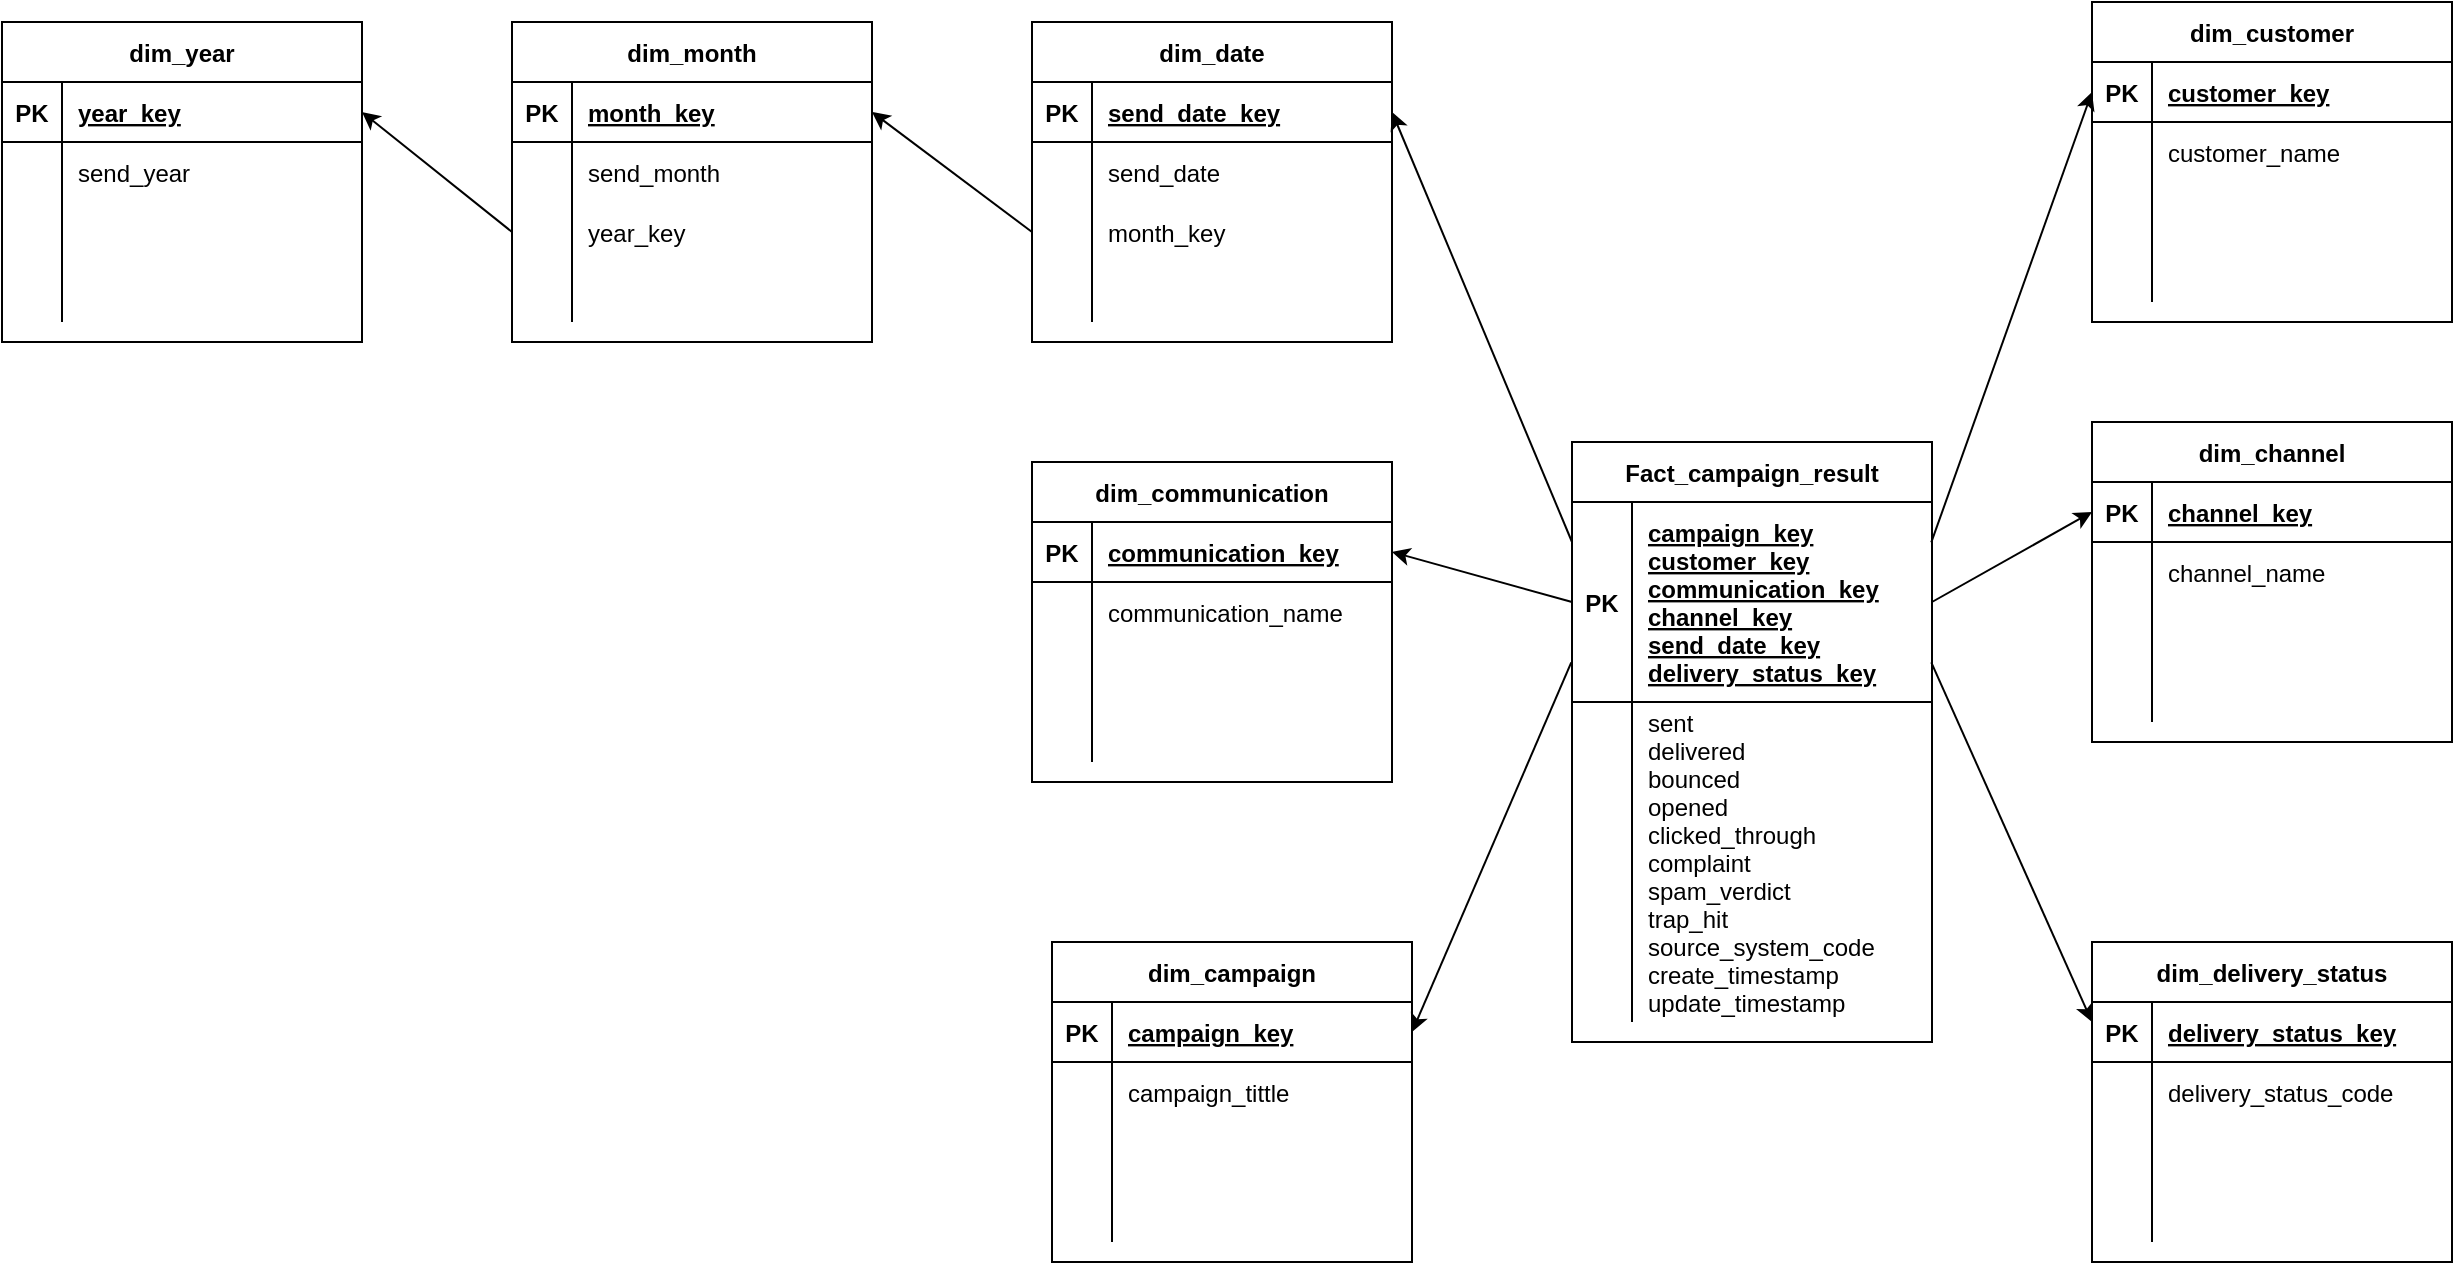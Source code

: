 <mxfile version="14.6.3" type="device"><diagram id="tbFeAeS35j_N3XxkLwVd" name="Page-1"><mxGraphModel dx="2815" dy="1085" grid="1" gridSize="10" guides="1" tooltips="1" connect="1" arrows="1" fold="1" page="1" pageScale="1" pageWidth="850" pageHeight="1100" math="0" shadow="0"><root><mxCell id="0"/><mxCell id="1" parent="0"/><mxCell id="PqcYfyqMK-19fhRuUX5p-1" value="Fact_campaign_result" style="shape=table;startSize=30;container=1;collapsible=1;childLayout=tableLayout;fixedRows=1;rowLines=0;fontStyle=1;align=center;resizeLast=1;" vertex="1" parent="1"><mxGeometry x="360" y="280" width="180" height="300" as="geometry"/></mxCell><mxCell id="PqcYfyqMK-19fhRuUX5p-2" value="" style="shape=partialRectangle;collapsible=0;dropTarget=0;pointerEvents=0;fillColor=none;top=0;left=0;bottom=1;right=0;points=[[0,0.5],[1,0.5]];portConstraint=eastwest;" vertex="1" parent="PqcYfyqMK-19fhRuUX5p-1"><mxGeometry y="30" width="180" height="100" as="geometry"/></mxCell><mxCell id="PqcYfyqMK-19fhRuUX5p-3" value="PK" style="shape=partialRectangle;connectable=0;fillColor=none;top=0;left=0;bottom=0;right=0;fontStyle=1;overflow=hidden;" vertex="1" parent="PqcYfyqMK-19fhRuUX5p-2"><mxGeometry width="30" height="100" as="geometry"/></mxCell><mxCell id="PqcYfyqMK-19fhRuUX5p-4" value="campaign_key&#10;customer_key&#10;communication_key&#10;channel_key&#10;send_date_key&#10;delivery_status_key" style="shape=partialRectangle;connectable=0;fillColor=none;top=0;left=0;bottom=0;right=0;align=left;spacingLeft=6;fontStyle=5;overflow=hidden;" vertex="1" parent="PqcYfyqMK-19fhRuUX5p-2"><mxGeometry x="30" width="150" height="100" as="geometry"/></mxCell><mxCell id="PqcYfyqMK-19fhRuUX5p-5" value="" style="shape=partialRectangle;collapsible=0;dropTarget=0;pointerEvents=0;fillColor=none;top=0;left=0;bottom=0;right=0;points=[[0,0.5],[1,0.5]];portConstraint=eastwest;" vertex="1" parent="PqcYfyqMK-19fhRuUX5p-1"><mxGeometry y="130" width="180" height="160" as="geometry"/></mxCell><mxCell id="PqcYfyqMK-19fhRuUX5p-6" value="" style="shape=partialRectangle;connectable=0;fillColor=none;top=0;left=0;bottom=0;right=0;editable=1;overflow=hidden;" vertex="1" parent="PqcYfyqMK-19fhRuUX5p-5"><mxGeometry width="30" height="160" as="geometry"/></mxCell><mxCell id="PqcYfyqMK-19fhRuUX5p-7" value="sent&#10;delivered&#10;bounced&#10;opened&#10;clicked_through&#10;complaint&#10;spam_verdict&#10;trap_hit&#10;source_system_code&#10;create_timestamp&#10;update_timestamp" style="shape=partialRectangle;connectable=0;fillColor=none;top=0;left=0;bottom=0;right=0;align=left;spacingLeft=6;overflow=hidden;" vertex="1" parent="PqcYfyqMK-19fhRuUX5p-5"><mxGeometry x="30" width="150" height="160" as="geometry"/></mxCell><mxCell id="PqcYfyqMK-19fhRuUX5p-14" value="dim_date" style="shape=table;startSize=30;container=1;collapsible=1;childLayout=tableLayout;fixedRows=1;rowLines=0;fontStyle=1;align=center;resizeLast=1;" vertex="1" parent="1"><mxGeometry x="90" y="70" width="180" height="160" as="geometry"/></mxCell><mxCell id="PqcYfyqMK-19fhRuUX5p-15" value="" style="shape=partialRectangle;collapsible=0;dropTarget=0;pointerEvents=0;fillColor=none;top=0;left=0;bottom=1;right=0;points=[[0,0.5],[1,0.5]];portConstraint=eastwest;" vertex="1" parent="PqcYfyqMK-19fhRuUX5p-14"><mxGeometry y="30" width="180" height="30" as="geometry"/></mxCell><mxCell id="PqcYfyqMK-19fhRuUX5p-16" value="PK" style="shape=partialRectangle;connectable=0;fillColor=none;top=0;left=0;bottom=0;right=0;fontStyle=1;overflow=hidden;" vertex="1" parent="PqcYfyqMK-19fhRuUX5p-15"><mxGeometry width="30" height="30" as="geometry"/></mxCell><mxCell id="PqcYfyqMK-19fhRuUX5p-17" value="send_date_key" style="shape=partialRectangle;connectable=0;fillColor=none;top=0;left=0;bottom=0;right=0;align=left;spacingLeft=6;fontStyle=5;overflow=hidden;" vertex="1" parent="PqcYfyqMK-19fhRuUX5p-15"><mxGeometry x="30" width="150" height="30" as="geometry"/></mxCell><mxCell id="PqcYfyqMK-19fhRuUX5p-18" value="" style="shape=partialRectangle;collapsible=0;dropTarget=0;pointerEvents=0;fillColor=none;top=0;left=0;bottom=0;right=0;points=[[0,0.5],[1,0.5]];portConstraint=eastwest;" vertex="1" parent="PqcYfyqMK-19fhRuUX5p-14"><mxGeometry y="60" width="180" height="30" as="geometry"/></mxCell><mxCell id="PqcYfyqMK-19fhRuUX5p-19" value="" style="shape=partialRectangle;connectable=0;fillColor=none;top=0;left=0;bottom=0;right=0;editable=1;overflow=hidden;" vertex="1" parent="PqcYfyqMK-19fhRuUX5p-18"><mxGeometry width="30" height="30" as="geometry"/></mxCell><mxCell id="PqcYfyqMK-19fhRuUX5p-20" value="send_date" style="shape=partialRectangle;connectable=0;fillColor=none;top=0;left=0;bottom=0;right=0;align=left;spacingLeft=6;overflow=hidden;" vertex="1" parent="PqcYfyqMK-19fhRuUX5p-18"><mxGeometry x="30" width="150" height="30" as="geometry"/></mxCell><mxCell id="PqcYfyqMK-19fhRuUX5p-21" value="" style="shape=partialRectangle;collapsible=0;dropTarget=0;pointerEvents=0;fillColor=none;top=0;left=0;bottom=0;right=0;points=[[0,0.5],[1,0.5]];portConstraint=eastwest;" vertex="1" parent="PqcYfyqMK-19fhRuUX5p-14"><mxGeometry y="90" width="180" height="30" as="geometry"/></mxCell><mxCell id="PqcYfyqMK-19fhRuUX5p-22" value="" style="shape=partialRectangle;connectable=0;fillColor=none;top=0;left=0;bottom=0;right=0;editable=1;overflow=hidden;" vertex="1" parent="PqcYfyqMK-19fhRuUX5p-21"><mxGeometry width="30" height="30" as="geometry"/></mxCell><mxCell id="PqcYfyqMK-19fhRuUX5p-23" value="month_key" style="shape=partialRectangle;connectable=0;fillColor=none;top=0;left=0;bottom=0;right=0;align=left;spacingLeft=6;overflow=hidden;" vertex="1" parent="PqcYfyqMK-19fhRuUX5p-21"><mxGeometry x="30" width="150" height="30" as="geometry"/></mxCell><mxCell id="PqcYfyqMK-19fhRuUX5p-24" value="" style="shape=partialRectangle;collapsible=0;dropTarget=0;pointerEvents=0;fillColor=none;top=0;left=0;bottom=0;right=0;points=[[0,0.5],[1,0.5]];portConstraint=eastwest;" vertex="1" parent="PqcYfyqMK-19fhRuUX5p-14"><mxGeometry y="120" width="180" height="30" as="geometry"/></mxCell><mxCell id="PqcYfyqMK-19fhRuUX5p-25" value="" style="shape=partialRectangle;connectable=0;fillColor=none;top=0;left=0;bottom=0;right=0;editable=1;overflow=hidden;" vertex="1" parent="PqcYfyqMK-19fhRuUX5p-24"><mxGeometry width="30" height="30" as="geometry"/></mxCell><mxCell id="PqcYfyqMK-19fhRuUX5p-26" value="" style="shape=partialRectangle;connectable=0;fillColor=none;top=0;left=0;bottom=0;right=0;align=left;spacingLeft=6;overflow=hidden;" vertex="1" parent="PqcYfyqMK-19fhRuUX5p-24"><mxGeometry x="30" width="150" height="30" as="geometry"/></mxCell><mxCell id="PqcYfyqMK-19fhRuUX5p-27" value="dim_communication" style="shape=table;startSize=30;container=1;collapsible=1;childLayout=tableLayout;fixedRows=1;rowLines=0;fontStyle=1;align=center;resizeLast=1;" vertex="1" parent="1"><mxGeometry x="90" y="290" width="180" height="160" as="geometry"/></mxCell><mxCell id="PqcYfyqMK-19fhRuUX5p-28" value="" style="shape=partialRectangle;collapsible=0;dropTarget=0;pointerEvents=0;fillColor=none;top=0;left=0;bottom=1;right=0;points=[[0,0.5],[1,0.5]];portConstraint=eastwest;" vertex="1" parent="PqcYfyqMK-19fhRuUX5p-27"><mxGeometry y="30" width="180" height="30" as="geometry"/></mxCell><mxCell id="PqcYfyqMK-19fhRuUX5p-29" value="PK" style="shape=partialRectangle;connectable=0;fillColor=none;top=0;left=0;bottom=0;right=0;fontStyle=1;overflow=hidden;" vertex="1" parent="PqcYfyqMK-19fhRuUX5p-28"><mxGeometry width="30" height="30" as="geometry"/></mxCell><mxCell id="PqcYfyqMK-19fhRuUX5p-30" value="communication_key" style="shape=partialRectangle;connectable=0;fillColor=none;top=0;left=0;bottom=0;right=0;align=left;spacingLeft=6;fontStyle=5;overflow=hidden;" vertex="1" parent="PqcYfyqMK-19fhRuUX5p-28"><mxGeometry x="30" width="150" height="30" as="geometry"/></mxCell><mxCell id="PqcYfyqMK-19fhRuUX5p-31" value="" style="shape=partialRectangle;collapsible=0;dropTarget=0;pointerEvents=0;fillColor=none;top=0;left=0;bottom=0;right=0;points=[[0,0.5],[1,0.5]];portConstraint=eastwest;" vertex="1" parent="PqcYfyqMK-19fhRuUX5p-27"><mxGeometry y="60" width="180" height="30" as="geometry"/></mxCell><mxCell id="PqcYfyqMK-19fhRuUX5p-32" value="" style="shape=partialRectangle;connectable=0;fillColor=none;top=0;left=0;bottom=0;right=0;editable=1;overflow=hidden;" vertex="1" parent="PqcYfyqMK-19fhRuUX5p-31"><mxGeometry width="30" height="30" as="geometry"/></mxCell><mxCell id="PqcYfyqMK-19fhRuUX5p-33" value="communication_name" style="shape=partialRectangle;connectable=0;fillColor=none;top=0;left=0;bottom=0;right=0;align=left;spacingLeft=6;overflow=hidden;" vertex="1" parent="PqcYfyqMK-19fhRuUX5p-31"><mxGeometry x="30" width="150" height="30" as="geometry"/></mxCell><mxCell id="PqcYfyqMK-19fhRuUX5p-34" value="" style="shape=partialRectangle;collapsible=0;dropTarget=0;pointerEvents=0;fillColor=none;top=0;left=0;bottom=0;right=0;points=[[0,0.5],[1,0.5]];portConstraint=eastwest;" vertex="1" parent="PqcYfyqMK-19fhRuUX5p-27"><mxGeometry y="90" width="180" height="30" as="geometry"/></mxCell><mxCell id="PqcYfyqMK-19fhRuUX5p-35" value="" style="shape=partialRectangle;connectable=0;fillColor=none;top=0;left=0;bottom=0;right=0;editable=1;overflow=hidden;" vertex="1" parent="PqcYfyqMK-19fhRuUX5p-34"><mxGeometry width="30" height="30" as="geometry"/></mxCell><mxCell id="PqcYfyqMK-19fhRuUX5p-36" value="" style="shape=partialRectangle;connectable=0;fillColor=none;top=0;left=0;bottom=0;right=0;align=left;spacingLeft=6;overflow=hidden;" vertex="1" parent="PqcYfyqMK-19fhRuUX5p-34"><mxGeometry x="30" width="150" height="30" as="geometry"/></mxCell><mxCell id="PqcYfyqMK-19fhRuUX5p-37" value="" style="shape=partialRectangle;collapsible=0;dropTarget=0;pointerEvents=0;fillColor=none;top=0;left=0;bottom=0;right=0;points=[[0,0.5],[1,0.5]];portConstraint=eastwest;" vertex="1" parent="PqcYfyqMK-19fhRuUX5p-27"><mxGeometry y="120" width="180" height="30" as="geometry"/></mxCell><mxCell id="PqcYfyqMK-19fhRuUX5p-38" value="" style="shape=partialRectangle;connectable=0;fillColor=none;top=0;left=0;bottom=0;right=0;editable=1;overflow=hidden;" vertex="1" parent="PqcYfyqMK-19fhRuUX5p-37"><mxGeometry width="30" height="30" as="geometry"/></mxCell><mxCell id="PqcYfyqMK-19fhRuUX5p-39" value="" style="shape=partialRectangle;connectable=0;fillColor=none;top=0;left=0;bottom=0;right=0;align=left;spacingLeft=6;overflow=hidden;" vertex="1" parent="PqcYfyqMK-19fhRuUX5p-37"><mxGeometry x="30" width="150" height="30" as="geometry"/></mxCell><mxCell id="PqcYfyqMK-19fhRuUX5p-40" value="dim_channel" style="shape=table;startSize=30;container=1;collapsible=1;childLayout=tableLayout;fixedRows=1;rowLines=0;fontStyle=1;align=center;resizeLast=1;" vertex="1" parent="1"><mxGeometry x="620" y="270" width="180" height="160" as="geometry"/></mxCell><mxCell id="PqcYfyqMK-19fhRuUX5p-41" value="" style="shape=partialRectangle;collapsible=0;dropTarget=0;pointerEvents=0;fillColor=none;top=0;left=0;bottom=1;right=0;points=[[0,0.5],[1,0.5]];portConstraint=eastwest;" vertex="1" parent="PqcYfyqMK-19fhRuUX5p-40"><mxGeometry y="30" width="180" height="30" as="geometry"/></mxCell><mxCell id="PqcYfyqMK-19fhRuUX5p-42" value="PK" style="shape=partialRectangle;connectable=0;fillColor=none;top=0;left=0;bottom=0;right=0;fontStyle=1;overflow=hidden;" vertex="1" parent="PqcYfyqMK-19fhRuUX5p-41"><mxGeometry width="30" height="30" as="geometry"/></mxCell><mxCell id="PqcYfyqMK-19fhRuUX5p-43" value="channel_key" style="shape=partialRectangle;connectable=0;fillColor=none;top=0;left=0;bottom=0;right=0;align=left;spacingLeft=6;fontStyle=5;overflow=hidden;" vertex="1" parent="PqcYfyqMK-19fhRuUX5p-41"><mxGeometry x="30" width="150" height="30" as="geometry"/></mxCell><mxCell id="PqcYfyqMK-19fhRuUX5p-44" value="" style="shape=partialRectangle;collapsible=0;dropTarget=0;pointerEvents=0;fillColor=none;top=0;left=0;bottom=0;right=0;points=[[0,0.5],[1,0.5]];portConstraint=eastwest;" vertex="1" parent="PqcYfyqMK-19fhRuUX5p-40"><mxGeometry y="60" width="180" height="30" as="geometry"/></mxCell><mxCell id="PqcYfyqMK-19fhRuUX5p-45" value="" style="shape=partialRectangle;connectable=0;fillColor=none;top=0;left=0;bottom=0;right=0;editable=1;overflow=hidden;" vertex="1" parent="PqcYfyqMK-19fhRuUX5p-44"><mxGeometry width="30" height="30" as="geometry"/></mxCell><mxCell id="PqcYfyqMK-19fhRuUX5p-46" value="channel_name" style="shape=partialRectangle;connectable=0;fillColor=none;top=0;left=0;bottom=0;right=0;align=left;spacingLeft=6;overflow=hidden;" vertex="1" parent="PqcYfyqMK-19fhRuUX5p-44"><mxGeometry x="30" width="150" height="30" as="geometry"/></mxCell><mxCell id="PqcYfyqMK-19fhRuUX5p-47" value="" style="shape=partialRectangle;collapsible=0;dropTarget=0;pointerEvents=0;fillColor=none;top=0;left=0;bottom=0;right=0;points=[[0,0.5],[1,0.5]];portConstraint=eastwest;" vertex="1" parent="PqcYfyqMK-19fhRuUX5p-40"><mxGeometry y="90" width="180" height="30" as="geometry"/></mxCell><mxCell id="PqcYfyqMK-19fhRuUX5p-48" value="" style="shape=partialRectangle;connectable=0;fillColor=none;top=0;left=0;bottom=0;right=0;editable=1;overflow=hidden;" vertex="1" parent="PqcYfyqMK-19fhRuUX5p-47"><mxGeometry width="30" height="30" as="geometry"/></mxCell><mxCell id="PqcYfyqMK-19fhRuUX5p-49" value="" style="shape=partialRectangle;connectable=0;fillColor=none;top=0;left=0;bottom=0;right=0;align=left;spacingLeft=6;overflow=hidden;" vertex="1" parent="PqcYfyqMK-19fhRuUX5p-47"><mxGeometry x="30" width="150" height="30" as="geometry"/></mxCell><mxCell id="PqcYfyqMK-19fhRuUX5p-50" value="" style="shape=partialRectangle;collapsible=0;dropTarget=0;pointerEvents=0;fillColor=none;top=0;left=0;bottom=0;right=0;points=[[0,0.5],[1,0.5]];portConstraint=eastwest;" vertex="1" parent="PqcYfyqMK-19fhRuUX5p-40"><mxGeometry y="120" width="180" height="30" as="geometry"/></mxCell><mxCell id="PqcYfyqMK-19fhRuUX5p-51" value="" style="shape=partialRectangle;connectable=0;fillColor=none;top=0;left=0;bottom=0;right=0;editable=1;overflow=hidden;" vertex="1" parent="PqcYfyqMK-19fhRuUX5p-50"><mxGeometry width="30" height="30" as="geometry"/></mxCell><mxCell id="PqcYfyqMK-19fhRuUX5p-52" value="" style="shape=partialRectangle;connectable=0;fillColor=none;top=0;left=0;bottom=0;right=0;align=left;spacingLeft=6;overflow=hidden;" vertex="1" parent="PqcYfyqMK-19fhRuUX5p-50"><mxGeometry x="30" width="150" height="30" as="geometry"/></mxCell><mxCell id="PqcYfyqMK-19fhRuUX5p-53" value="dim_customer" style="shape=table;startSize=30;container=1;collapsible=1;childLayout=tableLayout;fixedRows=1;rowLines=0;fontStyle=1;align=center;resizeLast=1;" vertex="1" parent="1"><mxGeometry x="620" y="60" width="180" height="160" as="geometry"/></mxCell><mxCell id="PqcYfyqMK-19fhRuUX5p-54" value="" style="shape=partialRectangle;collapsible=0;dropTarget=0;pointerEvents=0;fillColor=none;top=0;left=0;bottom=1;right=0;points=[[0,0.5],[1,0.5]];portConstraint=eastwest;" vertex="1" parent="PqcYfyqMK-19fhRuUX5p-53"><mxGeometry y="30" width="180" height="30" as="geometry"/></mxCell><mxCell id="PqcYfyqMK-19fhRuUX5p-55" value="PK" style="shape=partialRectangle;connectable=0;fillColor=none;top=0;left=0;bottom=0;right=0;fontStyle=1;overflow=hidden;" vertex="1" parent="PqcYfyqMK-19fhRuUX5p-54"><mxGeometry width="30" height="30" as="geometry"/></mxCell><mxCell id="PqcYfyqMK-19fhRuUX5p-56" value="customer_key" style="shape=partialRectangle;connectable=0;fillColor=none;top=0;left=0;bottom=0;right=0;align=left;spacingLeft=6;fontStyle=5;overflow=hidden;" vertex="1" parent="PqcYfyqMK-19fhRuUX5p-54"><mxGeometry x="30" width="150" height="30" as="geometry"/></mxCell><mxCell id="PqcYfyqMK-19fhRuUX5p-57" value="" style="shape=partialRectangle;collapsible=0;dropTarget=0;pointerEvents=0;fillColor=none;top=0;left=0;bottom=0;right=0;points=[[0,0.5],[1,0.5]];portConstraint=eastwest;" vertex="1" parent="PqcYfyqMK-19fhRuUX5p-53"><mxGeometry y="60" width="180" height="30" as="geometry"/></mxCell><mxCell id="PqcYfyqMK-19fhRuUX5p-58" value="" style="shape=partialRectangle;connectable=0;fillColor=none;top=0;left=0;bottom=0;right=0;editable=1;overflow=hidden;" vertex="1" parent="PqcYfyqMK-19fhRuUX5p-57"><mxGeometry width="30" height="30" as="geometry"/></mxCell><mxCell id="PqcYfyqMK-19fhRuUX5p-59" value="customer_name" style="shape=partialRectangle;connectable=0;fillColor=none;top=0;left=0;bottom=0;right=0;align=left;spacingLeft=6;overflow=hidden;" vertex="1" parent="PqcYfyqMK-19fhRuUX5p-57"><mxGeometry x="30" width="150" height="30" as="geometry"/></mxCell><mxCell id="PqcYfyqMK-19fhRuUX5p-60" value="" style="shape=partialRectangle;collapsible=0;dropTarget=0;pointerEvents=0;fillColor=none;top=0;left=0;bottom=0;right=0;points=[[0,0.5],[1,0.5]];portConstraint=eastwest;" vertex="1" parent="PqcYfyqMK-19fhRuUX5p-53"><mxGeometry y="90" width="180" height="30" as="geometry"/></mxCell><mxCell id="PqcYfyqMK-19fhRuUX5p-61" value="" style="shape=partialRectangle;connectable=0;fillColor=none;top=0;left=0;bottom=0;right=0;editable=1;overflow=hidden;" vertex="1" parent="PqcYfyqMK-19fhRuUX5p-60"><mxGeometry width="30" height="30" as="geometry"/></mxCell><mxCell id="PqcYfyqMK-19fhRuUX5p-62" value="" style="shape=partialRectangle;connectable=0;fillColor=none;top=0;left=0;bottom=0;right=0;align=left;spacingLeft=6;overflow=hidden;" vertex="1" parent="PqcYfyqMK-19fhRuUX5p-60"><mxGeometry x="30" width="150" height="30" as="geometry"/></mxCell><mxCell id="PqcYfyqMK-19fhRuUX5p-63" value="" style="shape=partialRectangle;collapsible=0;dropTarget=0;pointerEvents=0;fillColor=none;top=0;left=0;bottom=0;right=0;points=[[0,0.5],[1,0.5]];portConstraint=eastwest;" vertex="1" parent="PqcYfyqMK-19fhRuUX5p-53"><mxGeometry y="120" width="180" height="30" as="geometry"/></mxCell><mxCell id="PqcYfyqMK-19fhRuUX5p-64" value="" style="shape=partialRectangle;connectable=0;fillColor=none;top=0;left=0;bottom=0;right=0;editable=1;overflow=hidden;" vertex="1" parent="PqcYfyqMK-19fhRuUX5p-63"><mxGeometry width="30" height="30" as="geometry"/></mxCell><mxCell id="PqcYfyqMK-19fhRuUX5p-65" value="" style="shape=partialRectangle;connectable=0;fillColor=none;top=0;left=0;bottom=0;right=0;align=left;spacingLeft=6;overflow=hidden;" vertex="1" parent="PqcYfyqMK-19fhRuUX5p-63"><mxGeometry x="30" width="150" height="30" as="geometry"/></mxCell><mxCell id="PqcYfyqMK-19fhRuUX5p-66" value="dim_campaign" style="shape=table;startSize=30;container=1;collapsible=1;childLayout=tableLayout;fixedRows=1;rowLines=0;fontStyle=1;align=center;resizeLast=1;" vertex="1" parent="1"><mxGeometry x="100" y="530" width="180" height="160" as="geometry"/></mxCell><mxCell id="PqcYfyqMK-19fhRuUX5p-67" value="" style="shape=partialRectangle;collapsible=0;dropTarget=0;pointerEvents=0;fillColor=none;top=0;left=0;bottom=1;right=0;points=[[0,0.5],[1,0.5]];portConstraint=eastwest;" vertex="1" parent="PqcYfyqMK-19fhRuUX5p-66"><mxGeometry y="30" width="180" height="30" as="geometry"/></mxCell><mxCell id="PqcYfyqMK-19fhRuUX5p-68" value="PK" style="shape=partialRectangle;connectable=0;fillColor=none;top=0;left=0;bottom=0;right=0;fontStyle=1;overflow=hidden;" vertex="1" parent="PqcYfyqMK-19fhRuUX5p-67"><mxGeometry width="30" height="30" as="geometry"/></mxCell><mxCell id="PqcYfyqMK-19fhRuUX5p-69" value="campaign_key" style="shape=partialRectangle;connectable=0;fillColor=none;top=0;left=0;bottom=0;right=0;align=left;spacingLeft=6;fontStyle=5;overflow=hidden;" vertex="1" parent="PqcYfyqMK-19fhRuUX5p-67"><mxGeometry x="30" width="150" height="30" as="geometry"/></mxCell><mxCell id="PqcYfyqMK-19fhRuUX5p-70" value="" style="shape=partialRectangle;collapsible=0;dropTarget=0;pointerEvents=0;fillColor=none;top=0;left=0;bottom=0;right=0;points=[[0,0.5],[1,0.5]];portConstraint=eastwest;" vertex="1" parent="PqcYfyqMK-19fhRuUX5p-66"><mxGeometry y="60" width="180" height="30" as="geometry"/></mxCell><mxCell id="PqcYfyqMK-19fhRuUX5p-71" value="" style="shape=partialRectangle;connectable=0;fillColor=none;top=0;left=0;bottom=0;right=0;editable=1;overflow=hidden;" vertex="1" parent="PqcYfyqMK-19fhRuUX5p-70"><mxGeometry width="30" height="30" as="geometry"/></mxCell><mxCell id="PqcYfyqMK-19fhRuUX5p-72" value="campaign_tittle" style="shape=partialRectangle;connectable=0;fillColor=none;top=0;left=0;bottom=0;right=0;align=left;spacingLeft=6;overflow=hidden;" vertex="1" parent="PqcYfyqMK-19fhRuUX5p-70"><mxGeometry x="30" width="150" height="30" as="geometry"/></mxCell><mxCell id="PqcYfyqMK-19fhRuUX5p-73" value="" style="shape=partialRectangle;collapsible=0;dropTarget=0;pointerEvents=0;fillColor=none;top=0;left=0;bottom=0;right=0;points=[[0,0.5],[1,0.5]];portConstraint=eastwest;" vertex="1" parent="PqcYfyqMK-19fhRuUX5p-66"><mxGeometry y="90" width="180" height="30" as="geometry"/></mxCell><mxCell id="PqcYfyqMK-19fhRuUX5p-74" value="" style="shape=partialRectangle;connectable=0;fillColor=none;top=0;left=0;bottom=0;right=0;editable=1;overflow=hidden;" vertex="1" parent="PqcYfyqMK-19fhRuUX5p-73"><mxGeometry width="30" height="30" as="geometry"/></mxCell><mxCell id="PqcYfyqMK-19fhRuUX5p-75" value="" style="shape=partialRectangle;connectable=0;fillColor=none;top=0;left=0;bottom=0;right=0;align=left;spacingLeft=6;overflow=hidden;" vertex="1" parent="PqcYfyqMK-19fhRuUX5p-73"><mxGeometry x="30" width="150" height="30" as="geometry"/></mxCell><mxCell id="PqcYfyqMK-19fhRuUX5p-76" value="" style="shape=partialRectangle;collapsible=0;dropTarget=0;pointerEvents=0;fillColor=none;top=0;left=0;bottom=0;right=0;points=[[0,0.5],[1,0.5]];portConstraint=eastwest;" vertex="1" parent="PqcYfyqMK-19fhRuUX5p-66"><mxGeometry y="120" width="180" height="30" as="geometry"/></mxCell><mxCell id="PqcYfyqMK-19fhRuUX5p-77" value="" style="shape=partialRectangle;connectable=0;fillColor=none;top=0;left=0;bottom=0;right=0;editable=1;overflow=hidden;" vertex="1" parent="PqcYfyqMK-19fhRuUX5p-76"><mxGeometry width="30" height="30" as="geometry"/></mxCell><mxCell id="PqcYfyqMK-19fhRuUX5p-78" value="" style="shape=partialRectangle;connectable=0;fillColor=none;top=0;left=0;bottom=0;right=0;align=left;spacingLeft=6;overflow=hidden;" vertex="1" parent="PqcYfyqMK-19fhRuUX5p-76"><mxGeometry x="30" width="150" height="30" as="geometry"/></mxCell><mxCell id="PqcYfyqMK-19fhRuUX5p-79" value="dim_delivery_status" style="shape=table;startSize=30;container=1;collapsible=1;childLayout=tableLayout;fixedRows=1;rowLines=0;fontStyle=1;align=center;resizeLast=1;" vertex="1" parent="1"><mxGeometry x="620" y="530" width="180" height="160" as="geometry"/></mxCell><mxCell id="PqcYfyqMK-19fhRuUX5p-80" value="" style="shape=partialRectangle;collapsible=0;dropTarget=0;pointerEvents=0;fillColor=none;top=0;left=0;bottom=1;right=0;points=[[0,0.5],[1,0.5]];portConstraint=eastwest;" vertex="1" parent="PqcYfyqMK-19fhRuUX5p-79"><mxGeometry y="30" width="180" height="30" as="geometry"/></mxCell><mxCell id="PqcYfyqMK-19fhRuUX5p-81" value="PK" style="shape=partialRectangle;connectable=0;fillColor=none;top=0;left=0;bottom=0;right=0;fontStyle=1;overflow=hidden;" vertex="1" parent="PqcYfyqMK-19fhRuUX5p-80"><mxGeometry width="30" height="30" as="geometry"/></mxCell><mxCell id="PqcYfyqMK-19fhRuUX5p-82" value="delivery_status_key" style="shape=partialRectangle;connectable=0;fillColor=none;top=0;left=0;bottom=0;right=0;align=left;spacingLeft=6;fontStyle=5;overflow=hidden;" vertex="1" parent="PqcYfyqMK-19fhRuUX5p-80"><mxGeometry x="30" width="150" height="30" as="geometry"/></mxCell><mxCell id="PqcYfyqMK-19fhRuUX5p-83" value="" style="shape=partialRectangle;collapsible=0;dropTarget=0;pointerEvents=0;fillColor=none;top=0;left=0;bottom=0;right=0;points=[[0,0.5],[1,0.5]];portConstraint=eastwest;" vertex="1" parent="PqcYfyqMK-19fhRuUX5p-79"><mxGeometry y="60" width="180" height="30" as="geometry"/></mxCell><mxCell id="PqcYfyqMK-19fhRuUX5p-84" value="" style="shape=partialRectangle;connectable=0;fillColor=none;top=0;left=0;bottom=0;right=0;editable=1;overflow=hidden;" vertex="1" parent="PqcYfyqMK-19fhRuUX5p-83"><mxGeometry width="30" height="30" as="geometry"/></mxCell><mxCell id="PqcYfyqMK-19fhRuUX5p-85" value="delivery_status_code" style="shape=partialRectangle;connectable=0;fillColor=none;top=0;left=0;bottom=0;right=0;align=left;spacingLeft=6;overflow=hidden;" vertex="1" parent="PqcYfyqMK-19fhRuUX5p-83"><mxGeometry x="30" width="150" height="30" as="geometry"/></mxCell><mxCell id="PqcYfyqMK-19fhRuUX5p-86" value="" style="shape=partialRectangle;collapsible=0;dropTarget=0;pointerEvents=0;fillColor=none;top=0;left=0;bottom=0;right=0;points=[[0,0.5],[1,0.5]];portConstraint=eastwest;" vertex="1" parent="PqcYfyqMK-19fhRuUX5p-79"><mxGeometry y="90" width="180" height="30" as="geometry"/></mxCell><mxCell id="PqcYfyqMK-19fhRuUX5p-87" value="" style="shape=partialRectangle;connectable=0;fillColor=none;top=0;left=0;bottom=0;right=0;editable=1;overflow=hidden;" vertex="1" parent="PqcYfyqMK-19fhRuUX5p-86"><mxGeometry width="30" height="30" as="geometry"/></mxCell><mxCell id="PqcYfyqMK-19fhRuUX5p-88" value="" style="shape=partialRectangle;connectable=0;fillColor=none;top=0;left=0;bottom=0;right=0;align=left;spacingLeft=6;overflow=hidden;" vertex="1" parent="PqcYfyqMK-19fhRuUX5p-86"><mxGeometry x="30" width="150" height="30" as="geometry"/></mxCell><mxCell id="PqcYfyqMK-19fhRuUX5p-89" value="" style="shape=partialRectangle;collapsible=0;dropTarget=0;pointerEvents=0;fillColor=none;top=0;left=0;bottom=0;right=0;points=[[0,0.5],[1,0.5]];portConstraint=eastwest;" vertex="1" parent="PqcYfyqMK-19fhRuUX5p-79"><mxGeometry y="120" width="180" height="30" as="geometry"/></mxCell><mxCell id="PqcYfyqMK-19fhRuUX5p-90" value="" style="shape=partialRectangle;connectable=0;fillColor=none;top=0;left=0;bottom=0;right=0;editable=1;overflow=hidden;" vertex="1" parent="PqcYfyqMK-19fhRuUX5p-89"><mxGeometry width="30" height="30" as="geometry"/></mxCell><mxCell id="PqcYfyqMK-19fhRuUX5p-91" value="" style="shape=partialRectangle;connectable=0;fillColor=none;top=0;left=0;bottom=0;right=0;align=left;spacingLeft=6;overflow=hidden;" vertex="1" parent="PqcYfyqMK-19fhRuUX5p-89"><mxGeometry x="30" width="150" height="30" as="geometry"/></mxCell><mxCell id="PqcYfyqMK-19fhRuUX5p-92" value="" style="endArrow=classic;html=1;entryX=1;entryY=0.5;entryDx=0;entryDy=0;" edge="1" parent="1" target="PqcYfyqMK-19fhRuUX5p-15"><mxGeometry width="50" height="50" relative="1" as="geometry"><mxPoint x="360" y="330" as="sourcePoint"/><mxPoint x="300" y="150" as="targetPoint"/></mxGeometry></mxCell><mxCell id="PqcYfyqMK-19fhRuUX5p-93" value="" style="endArrow=classic;html=1;exitX=0;exitY=0.5;exitDx=0;exitDy=0;entryX=1;entryY=0.5;entryDx=0;entryDy=0;" edge="1" parent="1" source="PqcYfyqMK-19fhRuUX5p-2" target="PqcYfyqMK-19fhRuUX5p-28"><mxGeometry width="50" height="50" relative="1" as="geometry"><mxPoint x="370" y="330" as="sourcePoint"/><mxPoint x="420" y="280" as="targetPoint"/></mxGeometry></mxCell><mxCell id="PqcYfyqMK-19fhRuUX5p-94" value="" style="endArrow=classic;html=1;exitX=-0.002;exitY=0.802;exitDx=0;exitDy=0;exitPerimeter=0;entryX=1;entryY=0.5;entryDx=0;entryDy=0;" edge="1" parent="1" source="PqcYfyqMK-19fhRuUX5p-2" target="PqcYfyqMK-19fhRuUX5p-67"><mxGeometry width="50" height="50" relative="1" as="geometry"><mxPoint x="370" y="330" as="sourcePoint"/><mxPoint x="420" y="280" as="targetPoint"/></mxGeometry></mxCell><mxCell id="PqcYfyqMK-19fhRuUX5p-95" value="" style="endArrow=classic;html=1;exitX=0.998;exitY=0.202;exitDx=0;exitDy=0;exitPerimeter=0;entryX=0;entryY=0.5;entryDx=0;entryDy=0;" edge="1" parent="1" source="PqcYfyqMK-19fhRuUX5p-2" target="PqcYfyqMK-19fhRuUX5p-54"><mxGeometry width="50" height="50" relative="1" as="geometry"><mxPoint x="370" y="320" as="sourcePoint"/><mxPoint x="420" y="270" as="targetPoint"/></mxGeometry></mxCell><mxCell id="PqcYfyqMK-19fhRuUX5p-96" value="" style="endArrow=classic;html=1;exitX=1;exitY=0.5;exitDx=0;exitDy=0;entryX=0;entryY=0.5;entryDx=0;entryDy=0;" edge="1" parent="1" source="PqcYfyqMK-19fhRuUX5p-2" target="PqcYfyqMK-19fhRuUX5p-41"><mxGeometry width="50" height="50" relative="1" as="geometry"><mxPoint x="370" y="320" as="sourcePoint"/><mxPoint x="420" y="270" as="targetPoint"/></mxGeometry></mxCell><mxCell id="PqcYfyqMK-19fhRuUX5p-97" value="" style="endArrow=classic;html=1;exitX=0.998;exitY=0.802;exitDx=0;exitDy=0;exitPerimeter=0;entryX=0;entryY=0.25;entryDx=0;entryDy=0;" edge="1" parent="1" source="PqcYfyqMK-19fhRuUX5p-2" target="PqcYfyqMK-19fhRuUX5p-79"><mxGeometry width="50" height="50" relative="1" as="geometry"><mxPoint x="370" y="370" as="sourcePoint"/><mxPoint x="420" y="320" as="targetPoint"/></mxGeometry></mxCell><mxCell id="PqcYfyqMK-19fhRuUX5p-98" value="dim_month" style="shape=table;startSize=30;container=1;collapsible=1;childLayout=tableLayout;fixedRows=1;rowLines=0;fontStyle=1;align=center;resizeLast=1;" vertex="1" parent="1"><mxGeometry x="-170" y="70" width="180" height="160" as="geometry"/></mxCell><mxCell id="PqcYfyqMK-19fhRuUX5p-99" value="" style="shape=partialRectangle;collapsible=0;dropTarget=0;pointerEvents=0;fillColor=none;top=0;left=0;bottom=1;right=0;points=[[0,0.5],[1,0.5]];portConstraint=eastwest;" vertex="1" parent="PqcYfyqMK-19fhRuUX5p-98"><mxGeometry y="30" width="180" height="30" as="geometry"/></mxCell><mxCell id="PqcYfyqMK-19fhRuUX5p-100" value="PK" style="shape=partialRectangle;connectable=0;fillColor=none;top=0;left=0;bottom=0;right=0;fontStyle=1;overflow=hidden;" vertex="1" parent="PqcYfyqMK-19fhRuUX5p-99"><mxGeometry width="30" height="30" as="geometry"/></mxCell><mxCell id="PqcYfyqMK-19fhRuUX5p-101" value="month_key" style="shape=partialRectangle;connectable=0;fillColor=none;top=0;left=0;bottom=0;right=0;align=left;spacingLeft=6;fontStyle=5;overflow=hidden;" vertex="1" parent="PqcYfyqMK-19fhRuUX5p-99"><mxGeometry x="30" width="150" height="30" as="geometry"/></mxCell><mxCell id="PqcYfyqMK-19fhRuUX5p-102" value="" style="shape=partialRectangle;collapsible=0;dropTarget=0;pointerEvents=0;fillColor=none;top=0;left=0;bottom=0;right=0;points=[[0,0.5],[1,0.5]];portConstraint=eastwest;" vertex="1" parent="PqcYfyqMK-19fhRuUX5p-98"><mxGeometry y="60" width="180" height="30" as="geometry"/></mxCell><mxCell id="PqcYfyqMK-19fhRuUX5p-103" value="" style="shape=partialRectangle;connectable=0;fillColor=none;top=0;left=0;bottom=0;right=0;editable=1;overflow=hidden;" vertex="1" parent="PqcYfyqMK-19fhRuUX5p-102"><mxGeometry width="30" height="30" as="geometry"/></mxCell><mxCell id="PqcYfyqMK-19fhRuUX5p-104" value="send_month" style="shape=partialRectangle;connectable=0;fillColor=none;top=0;left=0;bottom=0;right=0;align=left;spacingLeft=6;overflow=hidden;" vertex="1" parent="PqcYfyqMK-19fhRuUX5p-102"><mxGeometry x="30" width="150" height="30" as="geometry"/></mxCell><mxCell id="PqcYfyqMK-19fhRuUX5p-105" value="" style="shape=partialRectangle;collapsible=0;dropTarget=0;pointerEvents=0;fillColor=none;top=0;left=0;bottom=0;right=0;points=[[0,0.5],[1,0.5]];portConstraint=eastwest;" vertex="1" parent="PqcYfyqMK-19fhRuUX5p-98"><mxGeometry y="90" width="180" height="30" as="geometry"/></mxCell><mxCell id="PqcYfyqMK-19fhRuUX5p-106" value="" style="shape=partialRectangle;connectable=0;fillColor=none;top=0;left=0;bottom=0;right=0;editable=1;overflow=hidden;" vertex="1" parent="PqcYfyqMK-19fhRuUX5p-105"><mxGeometry width="30" height="30" as="geometry"/></mxCell><mxCell id="PqcYfyqMK-19fhRuUX5p-107" value="year_key" style="shape=partialRectangle;connectable=0;fillColor=none;top=0;left=0;bottom=0;right=0;align=left;spacingLeft=6;overflow=hidden;" vertex="1" parent="PqcYfyqMK-19fhRuUX5p-105"><mxGeometry x="30" width="150" height="30" as="geometry"/></mxCell><mxCell id="PqcYfyqMK-19fhRuUX5p-108" value="" style="shape=partialRectangle;collapsible=0;dropTarget=0;pointerEvents=0;fillColor=none;top=0;left=0;bottom=0;right=0;points=[[0,0.5],[1,0.5]];portConstraint=eastwest;" vertex="1" parent="PqcYfyqMK-19fhRuUX5p-98"><mxGeometry y="120" width="180" height="30" as="geometry"/></mxCell><mxCell id="PqcYfyqMK-19fhRuUX5p-109" value="" style="shape=partialRectangle;connectable=0;fillColor=none;top=0;left=0;bottom=0;right=0;editable=1;overflow=hidden;" vertex="1" parent="PqcYfyqMK-19fhRuUX5p-108"><mxGeometry width="30" height="30" as="geometry"/></mxCell><mxCell id="PqcYfyqMK-19fhRuUX5p-110" value="" style="shape=partialRectangle;connectable=0;fillColor=none;top=0;left=0;bottom=0;right=0;align=left;spacingLeft=6;overflow=hidden;" vertex="1" parent="PqcYfyqMK-19fhRuUX5p-108"><mxGeometry x="30" width="150" height="30" as="geometry"/></mxCell><mxCell id="PqcYfyqMK-19fhRuUX5p-111" value="" style="endArrow=classic;html=1;exitX=0;exitY=0.5;exitDx=0;exitDy=0;entryX=1;entryY=0.5;entryDx=0;entryDy=0;" edge="1" parent="1" source="PqcYfyqMK-19fhRuUX5p-21" target="PqcYfyqMK-19fhRuUX5p-99"><mxGeometry width="50" height="50" relative="1" as="geometry"><mxPoint x="130" y="230" as="sourcePoint"/><mxPoint x="180" y="180" as="targetPoint"/></mxGeometry></mxCell><mxCell id="PqcYfyqMK-19fhRuUX5p-112" value="dim_year" style="shape=table;startSize=30;container=1;collapsible=1;childLayout=tableLayout;fixedRows=1;rowLines=0;fontStyle=1;align=center;resizeLast=1;" vertex="1" parent="1"><mxGeometry x="-425" y="70" width="180" height="160" as="geometry"/></mxCell><mxCell id="PqcYfyqMK-19fhRuUX5p-113" value="" style="shape=partialRectangle;collapsible=0;dropTarget=0;pointerEvents=0;fillColor=none;top=0;left=0;bottom=1;right=0;points=[[0,0.5],[1,0.5]];portConstraint=eastwest;" vertex="1" parent="PqcYfyqMK-19fhRuUX5p-112"><mxGeometry y="30" width="180" height="30" as="geometry"/></mxCell><mxCell id="PqcYfyqMK-19fhRuUX5p-114" value="PK" style="shape=partialRectangle;connectable=0;fillColor=none;top=0;left=0;bottom=0;right=0;fontStyle=1;overflow=hidden;" vertex="1" parent="PqcYfyqMK-19fhRuUX5p-113"><mxGeometry width="30" height="30" as="geometry"/></mxCell><mxCell id="PqcYfyqMK-19fhRuUX5p-115" value="year_key" style="shape=partialRectangle;connectable=0;fillColor=none;top=0;left=0;bottom=0;right=0;align=left;spacingLeft=6;fontStyle=5;overflow=hidden;" vertex="1" parent="PqcYfyqMK-19fhRuUX5p-113"><mxGeometry x="30" width="150" height="30" as="geometry"/></mxCell><mxCell id="PqcYfyqMK-19fhRuUX5p-116" value="" style="shape=partialRectangle;collapsible=0;dropTarget=0;pointerEvents=0;fillColor=none;top=0;left=0;bottom=0;right=0;points=[[0,0.5],[1,0.5]];portConstraint=eastwest;" vertex="1" parent="PqcYfyqMK-19fhRuUX5p-112"><mxGeometry y="60" width="180" height="30" as="geometry"/></mxCell><mxCell id="PqcYfyqMK-19fhRuUX5p-117" value="" style="shape=partialRectangle;connectable=0;fillColor=none;top=0;left=0;bottom=0;right=0;editable=1;overflow=hidden;" vertex="1" parent="PqcYfyqMK-19fhRuUX5p-116"><mxGeometry width="30" height="30" as="geometry"/></mxCell><mxCell id="PqcYfyqMK-19fhRuUX5p-118" value="send_year" style="shape=partialRectangle;connectable=0;fillColor=none;top=0;left=0;bottom=0;right=0;align=left;spacingLeft=6;overflow=hidden;" vertex="1" parent="PqcYfyqMK-19fhRuUX5p-116"><mxGeometry x="30" width="150" height="30" as="geometry"/></mxCell><mxCell id="PqcYfyqMK-19fhRuUX5p-119" value="" style="shape=partialRectangle;collapsible=0;dropTarget=0;pointerEvents=0;fillColor=none;top=0;left=0;bottom=0;right=0;points=[[0,0.5],[1,0.5]];portConstraint=eastwest;" vertex="1" parent="PqcYfyqMK-19fhRuUX5p-112"><mxGeometry y="90" width="180" height="30" as="geometry"/></mxCell><mxCell id="PqcYfyqMK-19fhRuUX5p-120" value="" style="shape=partialRectangle;connectable=0;fillColor=none;top=0;left=0;bottom=0;right=0;editable=1;overflow=hidden;" vertex="1" parent="PqcYfyqMK-19fhRuUX5p-119"><mxGeometry width="30" height="30" as="geometry"/></mxCell><mxCell id="PqcYfyqMK-19fhRuUX5p-121" value="" style="shape=partialRectangle;connectable=0;fillColor=none;top=0;left=0;bottom=0;right=0;align=left;spacingLeft=6;overflow=hidden;" vertex="1" parent="PqcYfyqMK-19fhRuUX5p-119"><mxGeometry x="30" width="150" height="30" as="geometry"/></mxCell><mxCell id="PqcYfyqMK-19fhRuUX5p-122" value="" style="shape=partialRectangle;collapsible=0;dropTarget=0;pointerEvents=0;fillColor=none;top=0;left=0;bottom=0;right=0;points=[[0,0.5],[1,0.5]];portConstraint=eastwest;" vertex="1" parent="PqcYfyqMK-19fhRuUX5p-112"><mxGeometry y="120" width="180" height="30" as="geometry"/></mxCell><mxCell id="PqcYfyqMK-19fhRuUX5p-123" value="" style="shape=partialRectangle;connectable=0;fillColor=none;top=0;left=0;bottom=0;right=0;editable=1;overflow=hidden;" vertex="1" parent="PqcYfyqMK-19fhRuUX5p-122"><mxGeometry width="30" height="30" as="geometry"/></mxCell><mxCell id="PqcYfyqMK-19fhRuUX5p-124" value="" style="shape=partialRectangle;connectable=0;fillColor=none;top=0;left=0;bottom=0;right=0;align=left;spacingLeft=6;overflow=hidden;" vertex="1" parent="PqcYfyqMK-19fhRuUX5p-122"><mxGeometry x="30" width="150" height="30" as="geometry"/></mxCell><mxCell id="PqcYfyqMK-19fhRuUX5p-125" value="" style="endArrow=classic;html=1;exitX=0;exitY=0.5;exitDx=0;exitDy=0;entryX=1;entryY=0.5;entryDx=0;entryDy=0;" edge="1" parent="1" source="PqcYfyqMK-19fhRuUX5p-105" target="PqcYfyqMK-19fhRuUX5p-113"><mxGeometry width="50" height="50" relative="1" as="geometry"><mxPoint x="-160" y="230" as="sourcePoint"/><mxPoint x="-110" y="180" as="targetPoint"/></mxGeometry></mxCell></root></mxGraphModel></diagram></mxfile>